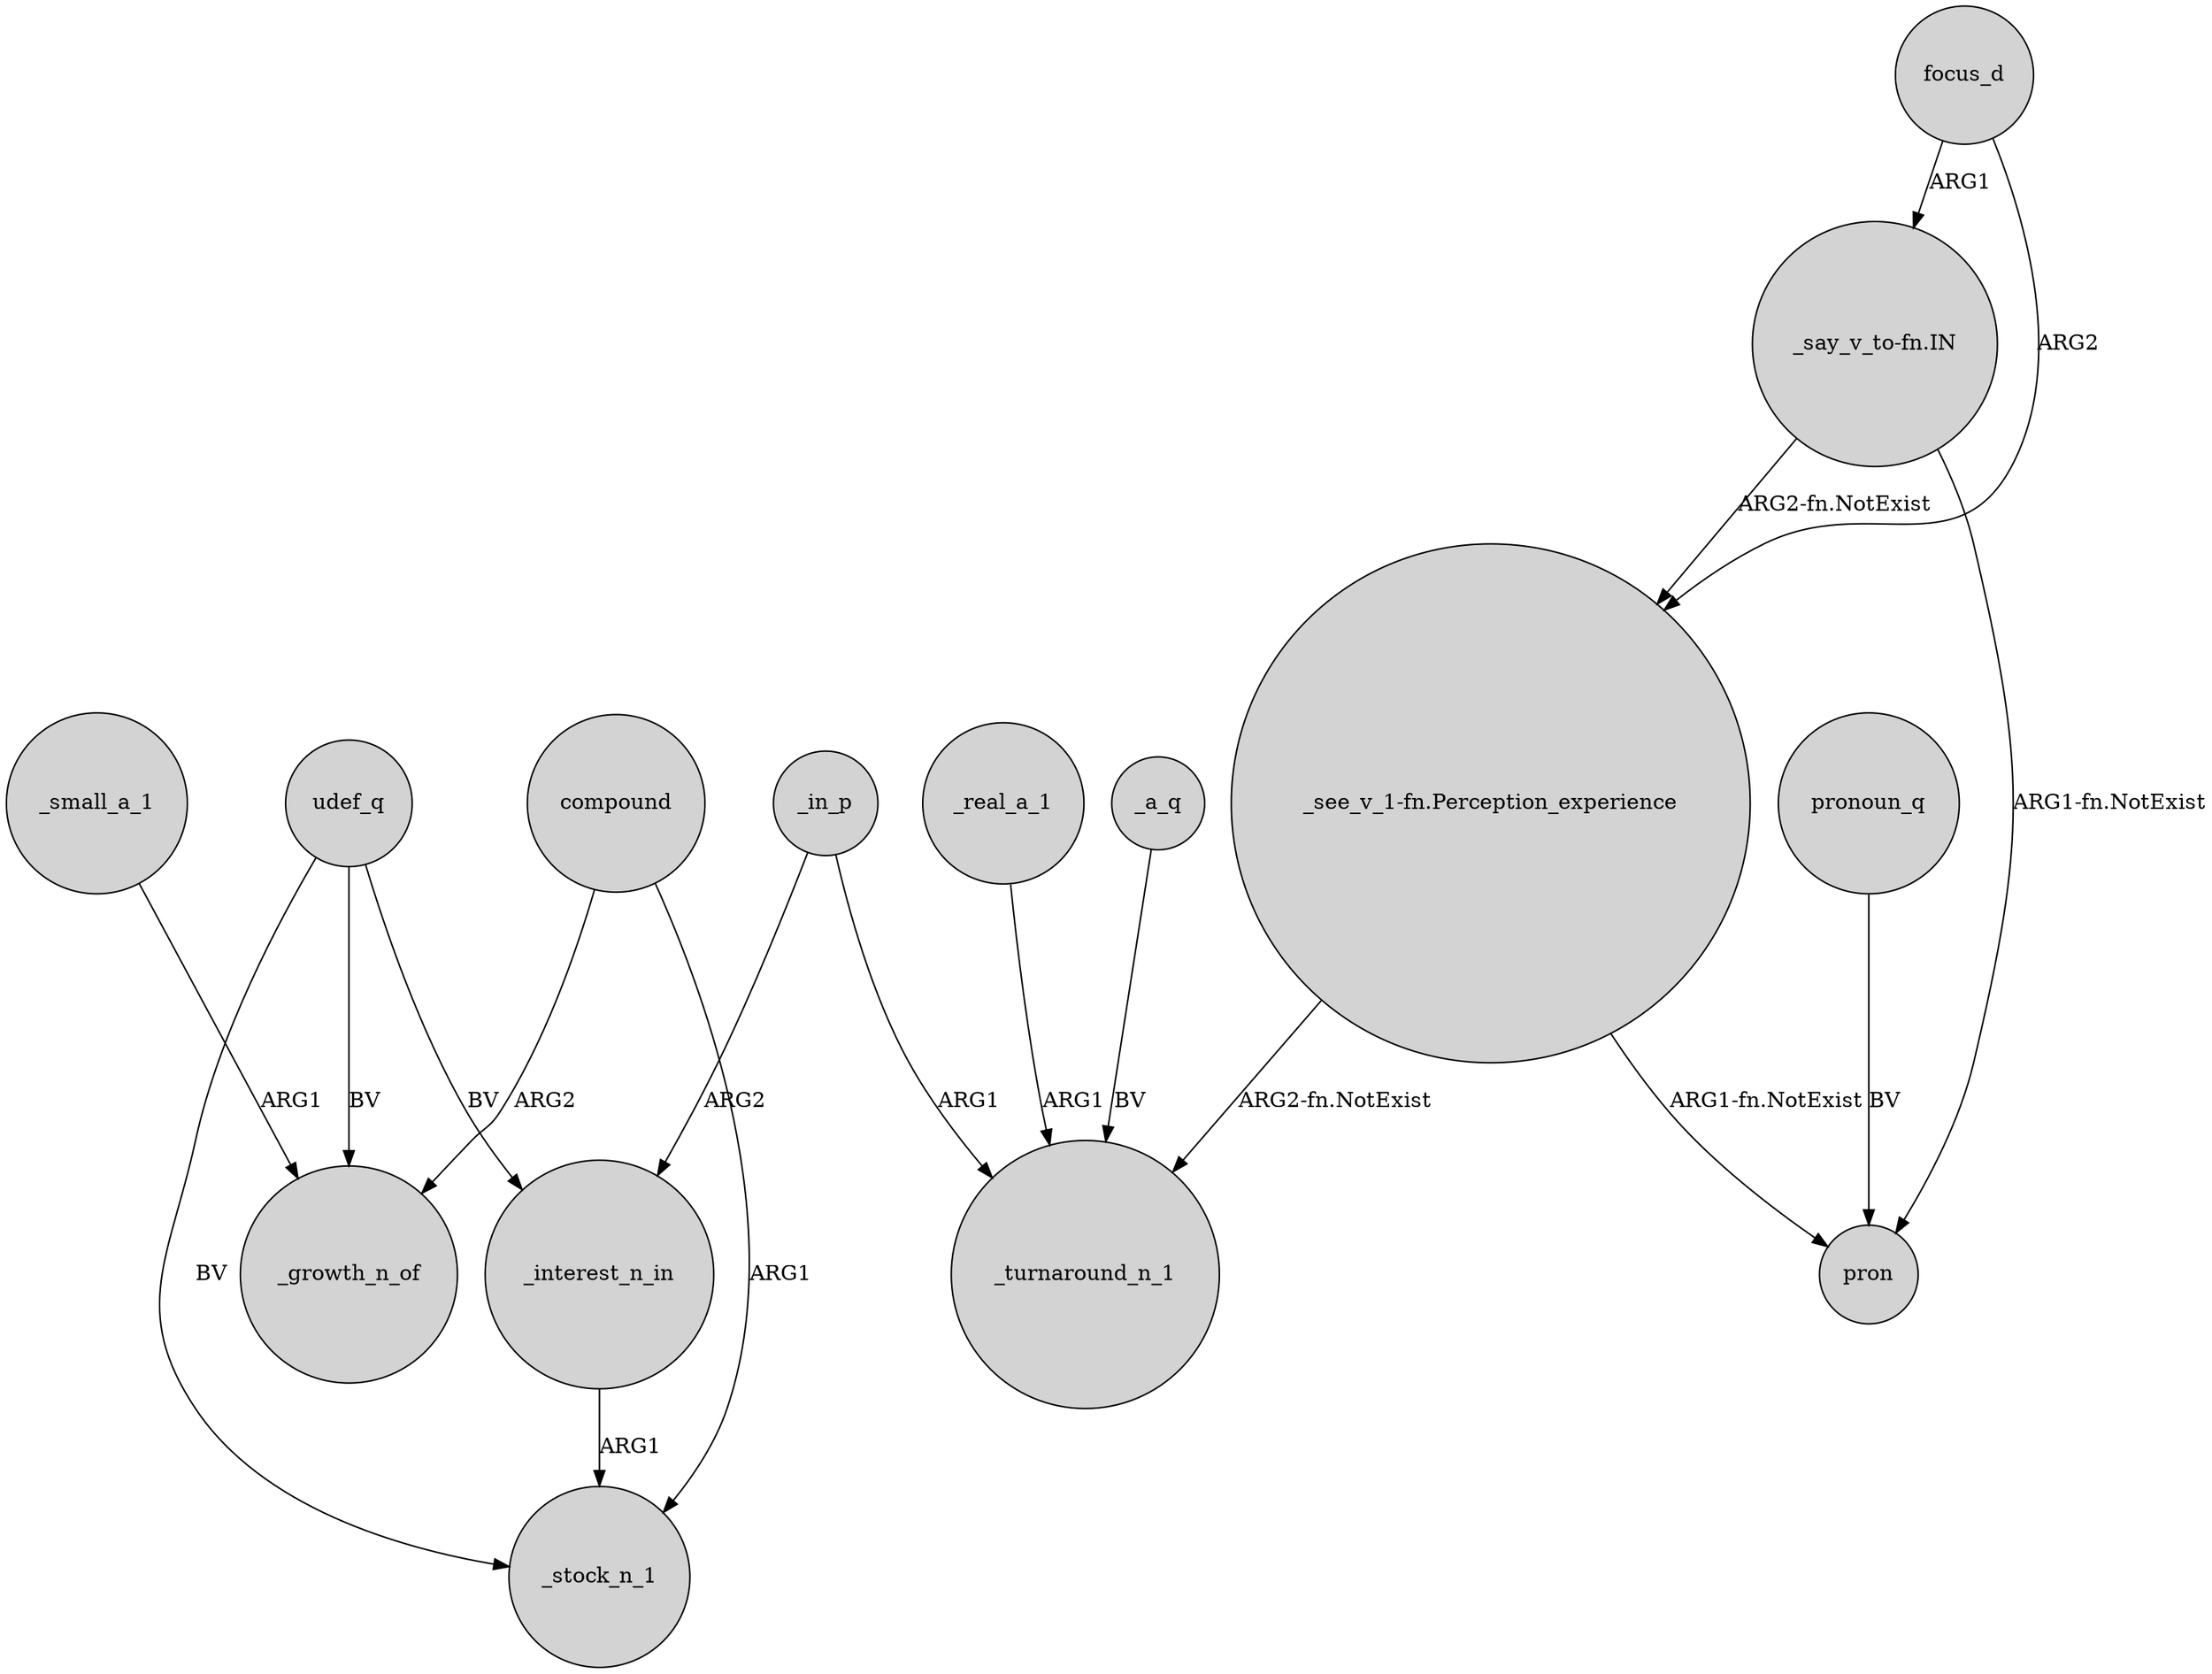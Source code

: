 digraph {
	node [shape=circle style=filled]
	udef_q -> _stock_n_1 [label=BV]
	"_say_v_to-fn.IN" -> pron [label="ARG1-fn.NotExist"]
	compound -> _stock_n_1 [label=ARG1]
	"_see_v_1-fn.Perception_experience" -> pron [label="ARG1-fn.NotExist"]
	_in_p -> _turnaround_n_1 [label=ARG1]
	udef_q -> _interest_n_in [label=BV]
	compound -> _growth_n_of [label=ARG2]
	"_say_v_to-fn.IN" -> "_see_v_1-fn.Perception_experience" [label="ARG2-fn.NotExist"]
	_real_a_1 -> _turnaround_n_1 [label=ARG1]
	udef_q -> _growth_n_of [label=BV]
	_a_q -> _turnaround_n_1 [label=BV]
	"_see_v_1-fn.Perception_experience" -> _turnaround_n_1 [label="ARG2-fn.NotExist"]
	_in_p -> _interest_n_in [label=ARG2]
	_interest_n_in -> _stock_n_1 [label=ARG1]
	focus_d -> "_see_v_1-fn.Perception_experience" [label=ARG2]
	_small_a_1 -> _growth_n_of [label=ARG1]
	focus_d -> "_say_v_to-fn.IN" [label=ARG1]
	pronoun_q -> pron [label=BV]
}

